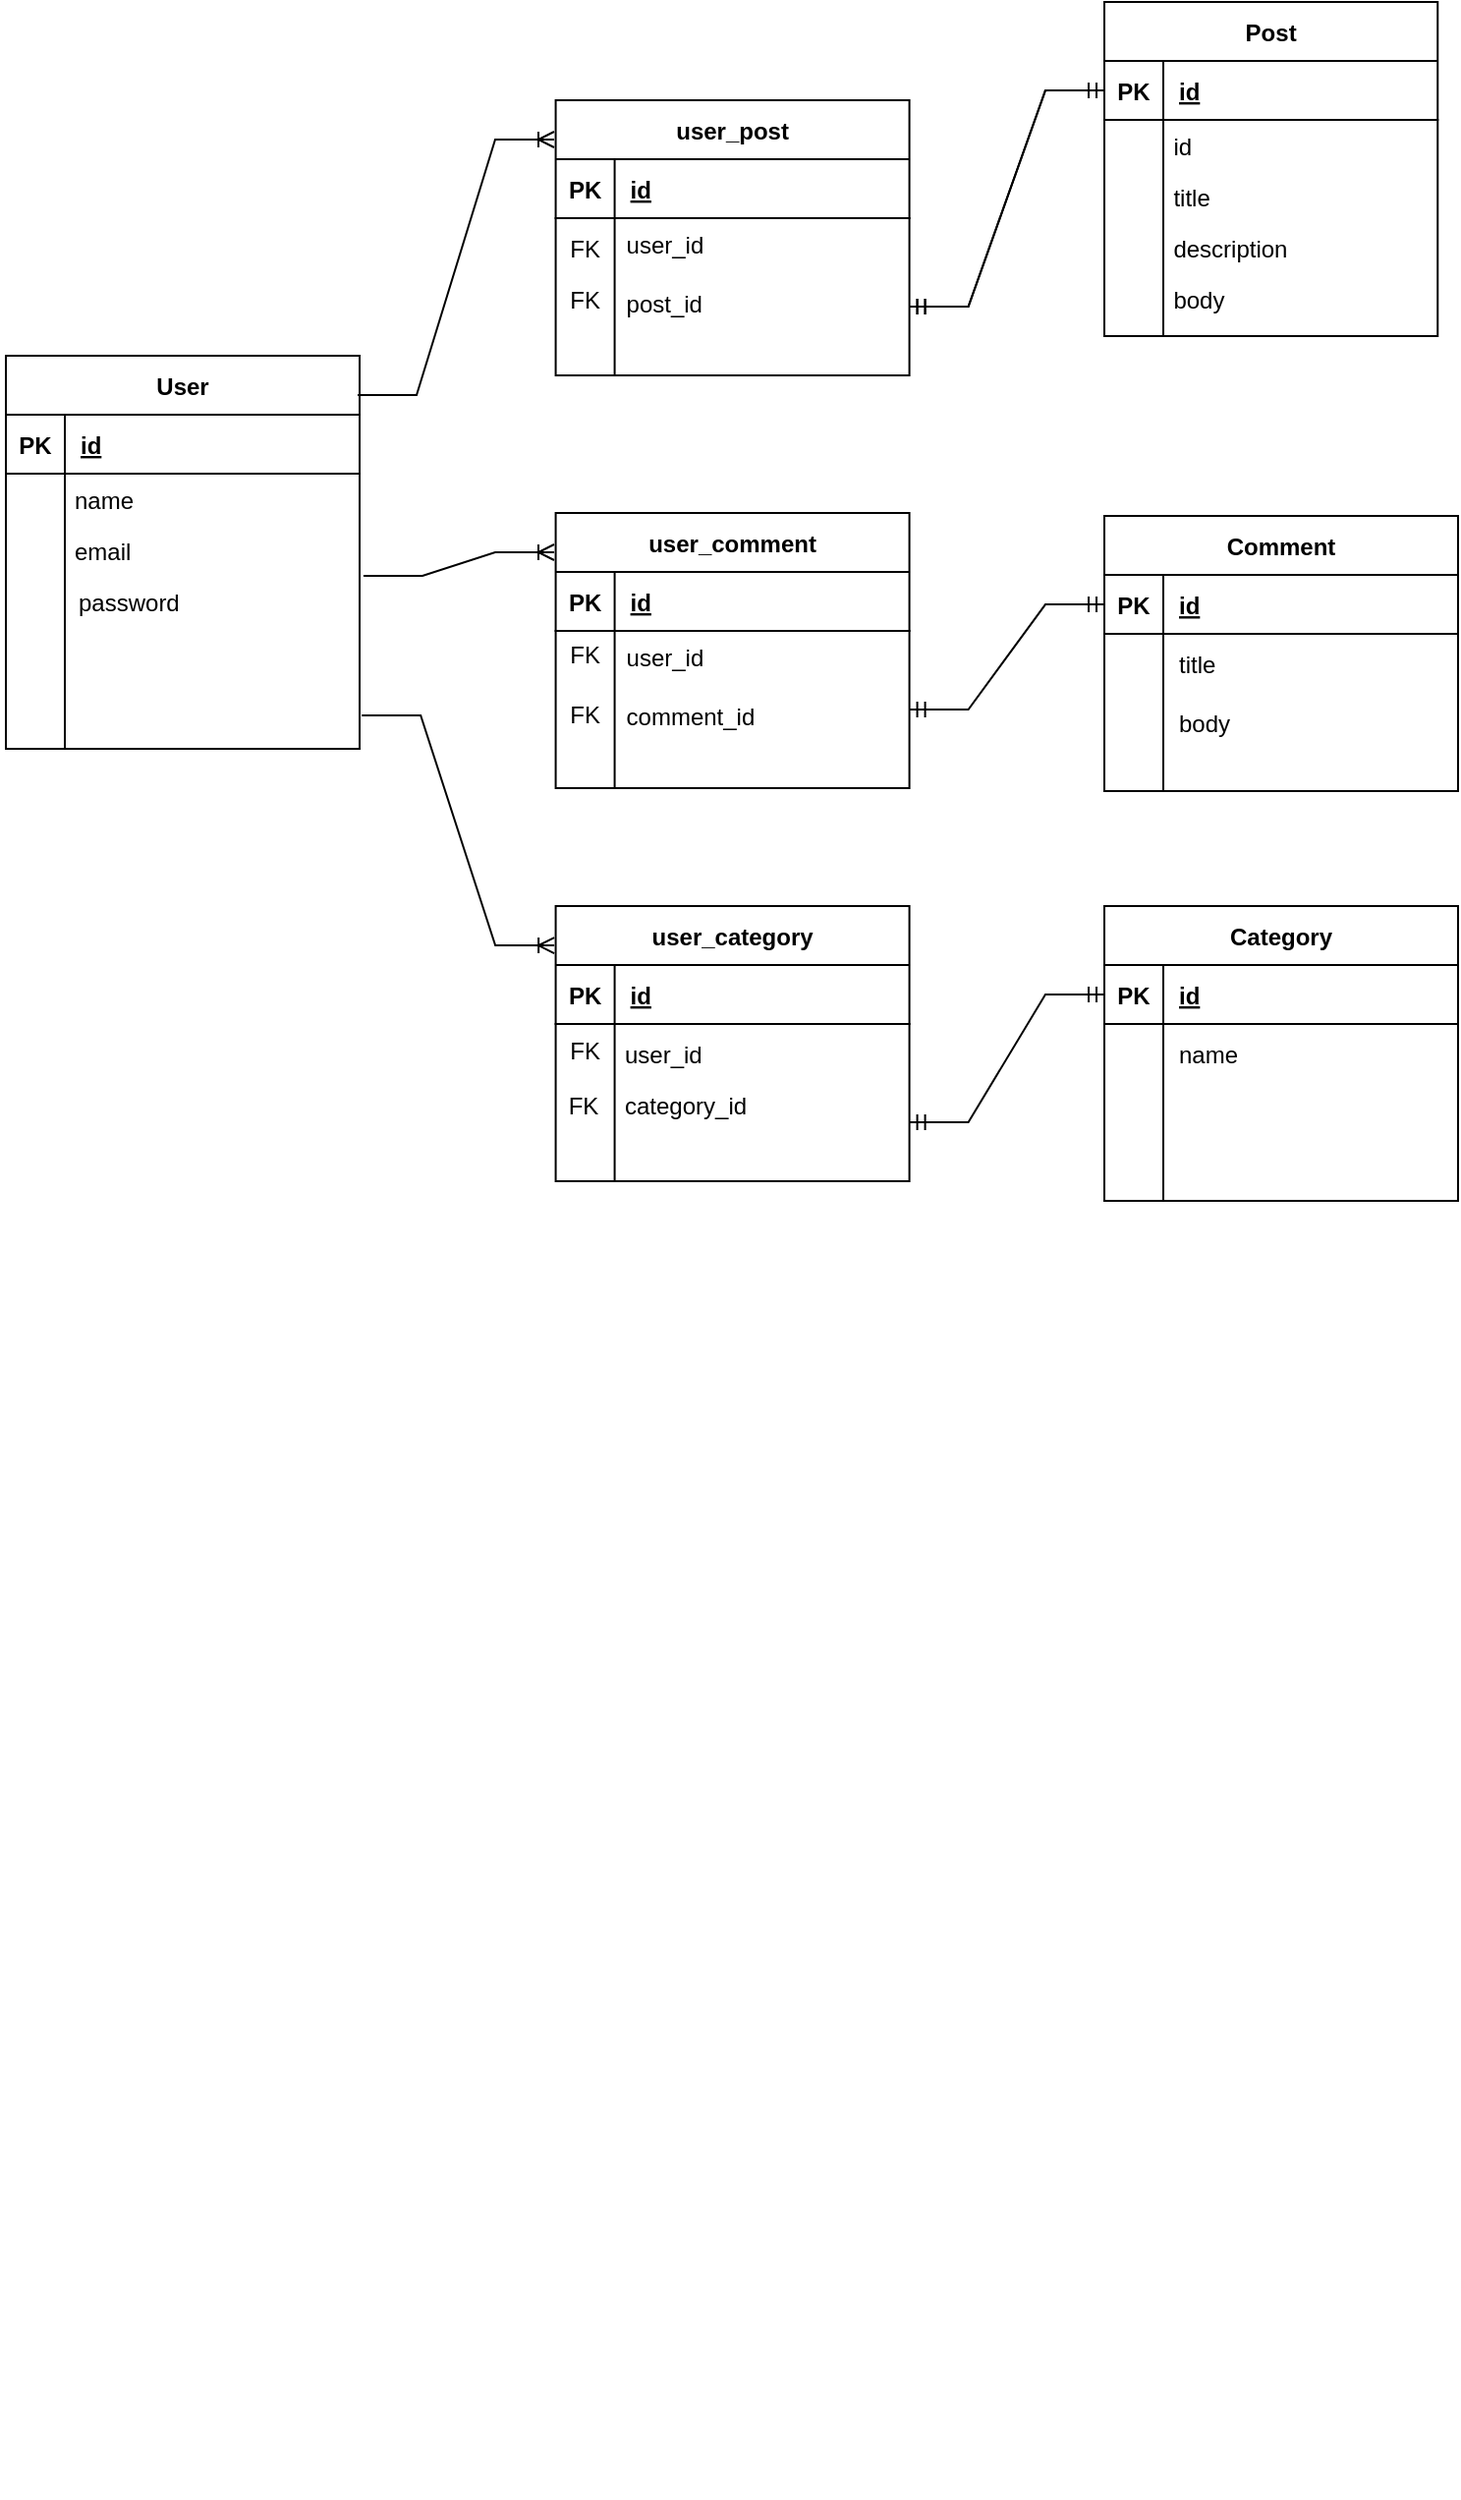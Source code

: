 <mxfile version="17.1.3" type="onedrive"><diagram id="C5RBs43oDa-KdzZeNtuy" name="Page-1"><mxGraphModel grid="1" gridSize="10" guides="1" tooltips="1" connect="1" arrows="1" page="1" fold="1" pageScale="1" pageWidth="827" pageHeight="1169" math="0" shadow="0"><root><mxCell id="WIyWlLk6GJQsqaUBKTNV-0"/><mxCell id="WIyWlLk6GJQsqaUBKTNV-1" parent="WIyWlLk6GJQsqaUBKTNV-0"/><mxCell id="lPncde6TAyD1m9C1xYJm-18" value="" style="edgeStyle=entityRelationEdgeStyle;fontSize=12;html=1;endArrow=ERoneToMany;rounded=0;exitX=1.011;exitY=0.244;exitDx=0;exitDy=0;exitPerimeter=0;" parent="WIyWlLk6GJQsqaUBKTNV-1" source="tdaJ55dzC8BW70NEusdq-28" edge="1"><mxGeometry width="100" height="100" relative="1" as="geometry"><mxPoint x="210" y="250" as="sourcePoint"/><mxPoint x="280" y="140" as="targetPoint"/></mxGeometry></mxCell><mxCell id="tdaJ55dzC8BW70NEusdq-33" value="" style="group" parent="WIyWlLk6GJQsqaUBKTNV-1" vertex="1" connectable="0"><mxGeometry x="30" y="920" width="189" height="210" as="geometry"/></mxCell><mxCell id="tdaJ55dzC8BW70NEusdq-36" value="" style="group" parent="tdaJ55dzC8BW70NEusdq-33" vertex="1" connectable="0"><mxGeometry x="-31" y="-880" width="191" height="210" as="geometry"/></mxCell><mxCell id="tdaJ55dzC8BW70NEusdq-18" value="User" style="shape=table;startSize=30;container=1;collapsible=1;childLayout=tableLayout;fixedRows=1;rowLines=0;fontStyle=1;align=center;resizeLast=1;" parent="tdaJ55dzC8BW70NEusdq-36" vertex="1"><mxGeometry x="2" width="180" height="200" as="geometry"/></mxCell><mxCell id="tdaJ55dzC8BW70NEusdq-19" value="" style="shape=tableRow;horizontal=0;startSize=0;swimlaneHead=0;swimlaneBody=0;fillColor=none;collapsible=0;dropTarget=0;points=[[0,0.5],[1,0.5]];portConstraint=eastwest;top=0;left=0;right=0;bottom=1;" parent="tdaJ55dzC8BW70NEusdq-18" vertex="1"><mxGeometry y="30" width="180" height="30" as="geometry"/></mxCell><mxCell id="tdaJ55dzC8BW70NEusdq-20" value="PK" style="shape=partialRectangle;connectable=0;fillColor=none;top=0;left=0;bottom=0;right=0;fontStyle=1;overflow=hidden;" parent="tdaJ55dzC8BW70NEusdq-19" vertex="1"><mxGeometry width="30" height="30" as="geometry"><mxRectangle width="30" height="30" as="alternateBounds"/></mxGeometry></mxCell><mxCell id="tdaJ55dzC8BW70NEusdq-21" value="id" style="shape=partialRectangle;connectable=0;fillColor=none;top=0;left=0;bottom=0;right=0;align=left;spacingLeft=6;fontStyle=5;overflow=hidden;" parent="tdaJ55dzC8BW70NEusdq-19" vertex="1"><mxGeometry x="30" width="150" height="30" as="geometry"><mxRectangle width="150" height="30" as="alternateBounds"/></mxGeometry></mxCell><mxCell id="tdaJ55dzC8BW70NEusdq-22" value="" style="shape=tableRow;horizontal=0;startSize=0;swimlaneHead=0;swimlaneBody=0;fillColor=none;collapsible=0;dropTarget=0;points=[[0,0.5],[1,0.5]];portConstraint=eastwest;top=0;left=0;right=0;bottom=0;" parent="tdaJ55dzC8BW70NEusdq-18" vertex="1"><mxGeometry y="60" width="180" height="30" as="geometry"/></mxCell><mxCell id="tdaJ55dzC8BW70NEusdq-23" value="" style="shape=partialRectangle;connectable=0;fillColor=none;top=0;left=0;bottom=0;right=0;editable=1;overflow=hidden;" parent="tdaJ55dzC8BW70NEusdq-22" vertex="1"><mxGeometry width="30" height="30" as="geometry"><mxRectangle width="30" height="30" as="alternateBounds"/></mxGeometry></mxCell><mxCell id="tdaJ55dzC8BW70NEusdq-24" value="" style="shape=partialRectangle;connectable=0;fillColor=none;top=0;left=0;bottom=0;right=0;align=left;spacingLeft=6;overflow=hidden;" parent="tdaJ55dzC8BW70NEusdq-22" vertex="1"><mxGeometry x="30" width="150" height="30" as="geometry"><mxRectangle width="150" height="30" as="alternateBounds"/></mxGeometry></mxCell><mxCell id="tdaJ55dzC8BW70NEusdq-28" value="" style="shape=tableRow;horizontal=0;startSize=0;swimlaneHead=0;swimlaneBody=0;fillColor=none;collapsible=0;dropTarget=0;points=[[0,0.5],[1,0.5]];portConstraint=eastwest;top=0;left=0;right=0;bottom=0;" parent="tdaJ55dzC8BW70NEusdq-18" vertex="1"><mxGeometry y="90" width="180" height="90" as="geometry"/></mxCell><mxCell id="tdaJ55dzC8BW70NEusdq-29" value="" style="shape=partialRectangle;connectable=0;fillColor=none;top=0;left=0;bottom=0;right=0;editable=1;overflow=hidden;" parent="tdaJ55dzC8BW70NEusdq-28" vertex="1"><mxGeometry width="30" height="90" as="geometry"><mxRectangle width="30" height="90" as="alternateBounds"/></mxGeometry></mxCell><mxCell id="tdaJ55dzC8BW70NEusdq-30" value="" style="shape=partialRectangle;connectable=0;fillColor=none;top=0;left=0;bottom=0;right=0;align=left;spacingLeft=6;overflow=hidden;" parent="tdaJ55dzC8BW70NEusdq-28" vertex="1"><mxGeometry x="30" width="150" height="90" as="geometry"><mxRectangle width="150" height="90" as="alternateBounds"/></mxGeometry></mxCell><mxCell id="tdaJ55dzC8BW70NEusdq-25" value="" style="shape=tableRow;horizontal=0;startSize=0;swimlaneHead=0;swimlaneBody=0;fillColor=none;collapsible=0;dropTarget=0;points=[[0,0.5],[1,0.5]];portConstraint=eastwest;top=0;left=0;right=0;bottom=0;" parent="tdaJ55dzC8BW70NEusdq-18" vertex="1"><mxGeometry y="180" width="180" height="20" as="geometry"/></mxCell><mxCell id="tdaJ55dzC8BW70NEusdq-26" value="" style="shape=partialRectangle;connectable=0;fillColor=none;top=0;left=0;bottom=0;right=0;editable=1;overflow=hidden;" parent="tdaJ55dzC8BW70NEusdq-25" vertex="1"><mxGeometry width="30" height="20" as="geometry"><mxRectangle width="30" height="20" as="alternateBounds"/></mxGeometry></mxCell><mxCell id="tdaJ55dzC8BW70NEusdq-27" value="" style="shape=partialRectangle;connectable=0;fillColor=none;top=0;left=0;bottom=0;right=0;align=left;spacingLeft=6;overflow=hidden;" parent="tdaJ55dzC8BW70NEusdq-25" vertex="1"><mxGeometry x="30" width="150" height="20" as="geometry"><mxRectangle width="150" height="20" as="alternateBounds"/></mxGeometry></mxCell><mxCell id="lPncde6TAyD1m9C1xYJm-11" value="name" style="text;align=left;verticalAlign=top;spacingLeft=4;spacingRight=4;overflow=hidden;rotatable=0;points=[[0,0.5],[1,0.5]];portConstraint=eastwest;rounded=0;shadow=0;html=0;" parent="tdaJ55dzC8BW70NEusdq-36" vertex="1"><mxGeometry x="31" y="60" width="149.0" height="26" as="geometry"/></mxCell><mxCell id="lPncde6TAyD1m9C1xYJm-12" value="email" style="text;align=left;verticalAlign=top;spacingLeft=4;spacingRight=4;overflow=hidden;rotatable=0;points=[[0,0.5],[1,0.5]];portConstraint=eastwest;rounded=0;shadow=0;html=0;" parent="tdaJ55dzC8BW70NEusdq-36" vertex="1"><mxGeometry x="31" y="86" width="149.0" height="26" as="geometry"/></mxCell><mxCell id="tdaJ55dzC8BW70NEusdq-31" value="" style="shape=partialRectangle;connectable=0;fillColor=none;top=0;left=0;bottom=0;right=0;fontStyle=0;overflow=hidden;" parent="tdaJ55dzC8BW70NEusdq-36" vertex="1"><mxGeometry x="1" y="162" width="30" height="30" as="geometry"><mxRectangle width="30" height="30" as="alternateBounds"/></mxGeometry></mxCell><mxCell id="tdaJ55dzC8BW70NEusdq-32" value="" style="shape=partialRectangle;connectable=0;fillColor=none;top=0;left=0;bottom=0;right=0;fontStyle=0;overflow=hidden;" parent="tdaJ55dzC8BW70NEusdq-36" vertex="1"><mxGeometry y="138" width="30" height="30" as="geometry"><mxRectangle width="30" height="30" as="alternateBounds"/></mxGeometry></mxCell><mxCell id="tdaJ55dzC8BW70NEusdq-37" style="edgeStyle=orthogonalEdgeStyle;rounded=0;orthogonalLoop=1;jettySize=auto;html=1;exitX=1;exitY=0.5;exitDx=0;exitDy=0;" parent="tdaJ55dzC8BW70NEusdq-36" source="lPncde6TAyD1m9C1xYJm-11" target="lPncde6TAyD1m9C1xYJm-11" edge="1"><mxGeometry relative="1" as="geometry"/></mxCell><mxCell id="zXvcPwxoU2g-V6v_6ZYP-1" value="password" style="text;align=left;verticalAlign=top;spacingLeft=4;spacingRight=4;overflow=hidden;rotatable=0;points=[[0,0.5],[1,0.5]];portConstraint=eastwest;rounded=0;shadow=0;html=0;" vertex="1" parent="tdaJ55dzC8BW70NEusdq-36"><mxGeometry x="33" y="112" width="149.0" height="26" as="geometry"/></mxCell><mxCell id="tdaJ55dzC8BW70NEusdq-129" value="" style="group" parent="WIyWlLk6GJQsqaUBKTNV-1" connectable="0" vertex="1"><mxGeometry x="560" y="121.55" width="180" height="140" as="geometry"/></mxCell><mxCell id="tdaJ55dzC8BW70NEusdq-113" value="Comment" style="shape=table;startSize=30;container=1;collapsible=1;childLayout=tableLayout;fixedRows=1;rowLines=0;fontStyle=1;align=center;resizeLast=1;" parent="tdaJ55dzC8BW70NEusdq-129" vertex="1"><mxGeometry width="180" height="140" as="geometry"/></mxCell><mxCell id="tdaJ55dzC8BW70NEusdq-114" value="" style="shape=tableRow;horizontal=0;startSize=0;swimlaneHead=0;swimlaneBody=0;fillColor=none;collapsible=0;dropTarget=0;points=[[0,0.5],[1,0.5]];portConstraint=eastwest;top=0;left=0;right=0;bottom=1;" parent="tdaJ55dzC8BW70NEusdq-113" vertex="1"><mxGeometry y="30" width="180" height="30" as="geometry"/></mxCell><mxCell id="tdaJ55dzC8BW70NEusdq-115" value="PK" style="shape=partialRectangle;connectable=0;fillColor=none;top=0;left=0;bottom=0;right=0;fontStyle=1;overflow=hidden;" parent="tdaJ55dzC8BW70NEusdq-114" vertex="1"><mxGeometry width="30" height="30" as="geometry"><mxRectangle width="30" height="30" as="alternateBounds"/></mxGeometry></mxCell><mxCell id="tdaJ55dzC8BW70NEusdq-116" value="id" style="shape=partialRectangle;connectable=0;fillColor=none;top=0;left=0;bottom=0;right=0;align=left;spacingLeft=6;fontStyle=5;overflow=hidden;" parent="tdaJ55dzC8BW70NEusdq-114" vertex="1"><mxGeometry x="30" width="150" height="30" as="geometry"><mxRectangle width="150" height="30" as="alternateBounds"/></mxGeometry></mxCell><mxCell id="tdaJ55dzC8BW70NEusdq-117" value="" style="shape=tableRow;horizontal=0;startSize=0;swimlaneHead=0;swimlaneBody=0;fillColor=none;collapsible=0;dropTarget=0;points=[[0,0.5],[1,0.5]];portConstraint=eastwest;top=0;left=0;right=0;bottom=0;" parent="tdaJ55dzC8BW70NEusdq-113" vertex="1"><mxGeometry y="60" width="180" height="30" as="geometry"/></mxCell><mxCell id="tdaJ55dzC8BW70NEusdq-118" value="" style="shape=partialRectangle;connectable=0;fillColor=none;top=0;left=0;bottom=0;right=0;editable=1;overflow=hidden;" parent="tdaJ55dzC8BW70NEusdq-117" vertex="1"><mxGeometry width="30" height="30" as="geometry"><mxRectangle width="30" height="30" as="alternateBounds"/></mxGeometry></mxCell><mxCell id="tdaJ55dzC8BW70NEusdq-119" value="title   " style="shape=partialRectangle;connectable=0;fillColor=none;top=0;left=0;bottom=0;right=0;align=left;spacingLeft=6;overflow=hidden;" parent="tdaJ55dzC8BW70NEusdq-117" vertex="1"><mxGeometry x="30" width="150" height="30" as="geometry"><mxRectangle width="150" height="30" as="alternateBounds"/></mxGeometry></mxCell><mxCell id="tdaJ55dzC8BW70NEusdq-120" value="" style="shape=tableRow;horizontal=0;startSize=0;swimlaneHead=0;swimlaneBody=0;fillColor=none;collapsible=0;dropTarget=0;points=[[0,0.5],[1,0.5]];portConstraint=eastwest;top=0;left=0;right=0;bottom=0;" parent="tdaJ55dzC8BW70NEusdq-113" vertex="1"><mxGeometry y="90" width="180" height="30" as="geometry"/></mxCell><mxCell id="tdaJ55dzC8BW70NEusdq-121" value="" style="shape=partialRectangle;connectable=0;fillColor=none;top=0;left=0;bottom=0;right=0;editable=1;overflow=hidden;" parent="tdaJ55dzC8BW70NEusdq-120" vertex="1"><mxGeometry width="30" height="30" as="geometry"><mxRectangle width="30" height="30" as="alternateBounds"/></mxGeometry></mxCell><mxCell id="tdaJ55dzC8BW70NEusdq-122" value="body" style="shape=partialRectangle;connectable=0;fillColor=none;top=0;left=0;bottom=0;right=0;align=left;spacingLeft=6;overflow=hidden;" parent="tdaJ55dzC8BW70NEusdq-120" vertex="1"><mxGeometry x="30" width="150" height="30" as="geometry"><mxRectangle width="150" height="30" as="alternateBounds"/></mxGeometry></mxCell><mxCell id="tdaJ55dzC8BW70NEusdq-123" value="" style="shape=tableRow;horizontal=0;startSize=0;swimlaneHead=0;swimlaneBody=0;fillColor=none;collapsible=0;dropTarget=0;points=[[0,0.5],[1,0.5]];portConstraint=eastwest;top=0;left=0;right=0;bottom=0;" parent="tdaJ55dzC8BW70NEusdq-113" vertex="1"><mxGeometry y="120" width="180" height="20" as="geometry"/></mxCell><mxCell id="tdaJ55dzC8BW70NEusdq-124" value="" style="shape=partialRectangle;connectable=0;fillColor=none;top=0;left=0;bottom=0;right=0;editable=1;overflow=hidden;" parent="tdaJ55dzC8BW70NEusdq-123" vertex="1"><mxGeometry width="30" height="20" as="geometry"><mxRectangle width="30" height="20" as="alternateBounds"/></mxGeometry></mxCell><mxCell id="tdaJ55dzC8BW70NEusdq-125" value="" style="shape=partialRectangle;connectable=0;fillColor=none;top=0;left=0;bottom=0;right=0;align=left;spacingLeft=6;overflow=hidden;" parent="tdaJ55dzC8BW70NEusdq-123" vertex="1"><mxGeometry x="30" width="150" height="20" as="geometry"><mxRectangle width="150" height="20" as="alternateBounds"/></mxGeometry></mxCell><mxCell id="tdaJ55dzC8BW70NEusdq-130" value="Category" style="shape=table;startSize=30;container=1;collapsible=1;childLayout=tableLayout;fixedRows=1;rowLines=0;fontStyle=1;align=center;resizeLast=1;" parent="WIyWlLk6GJQsqaUBKTNV-1" vertex="1"><mxGeometry x="560" y="320" width="180" height="150" as="geometry"/></mxCell><mxCell id="tdaJ55dzC8BW70NEusdq-131" value="" style="shape=tableRow;horizontal=0;startSize=0;swimlaneHead=0;swimlaneBody=0;fillColor=none;collapsible=0;dropTarget=0;points=[[0,0.5],[1,0.5]];portConstraint=eastwest;top=0;left=0;right=0;bottom=1;" parent="tdaJ55dzC8BW70NEusdq-130" vertex="1"><mxGeometry y="30" width="180" height="30" as="geometry"/></mxCell><mxCell id="tdaJ55dzC8BW70NEusdq-132" value="PK" style="shape=partialRectangle;connectable=0;fillColor=none;top=0;left=0;bottom=0;right=0;fontStyle=1;overflow=hidden;" parent="tdaJ55dzC8BW70NEusdq-131" vertex="1"><mxGeometry width="30" height="30" as="geometry"><mxRectangle width="30" height="30" as="alternateBounds"/></mxGeometry></mxCell><mxCell id="tdaJ55dzC8BW70NEusdq-133" value="id" style="shape=partialRectangle;connectable=0;fillColor=none;top=0;left=0;bottom=0;right=0;align=left;spacingLeft=6;fontStyle=5;overflow=hidden;" parent="tdaJ55dzC8BW70NEusdq-131" vertex="1"><mxGeometry x="30" width="150" height="30" as="geometry"><mxRectangle width="150" height="30" as="alternateBounds"/></mxGeometry></mxCell><mxCell id="tdaJ55dzC8BW70NEusdq-134" value="" style="shape=tableRow;horizontal=0;startSize=0;swimlaneHead=0;swimlaneBody=0;fillColor=none;collapsible=0;dropTarget=0;points=[[0,0.5],[1,0.5]];portConstraint=eastwest;top=0;left=0;right=0;bottom=0;" parent="tdaJ55dzC8BW70NEusdq-130" vertex="1"><mxGeometry y="60" width="180" height="30" as="geometry"/></mxCell><mxCell id="tdaJ55dzC8BW70NEusdq-135" value="" style="shape=partialRectangle;connectable=0;fillColor=none;top=0;left=0;bottom=0;right=0;editable=1;overflow=hidden;" parent="tdaJ55dzC8BW70NEusdq-134" vertex="1"><mxGeometry width="30" height="30" as="geometry"><mxRectangle width="30" height="30" as="alternateBounds"/></mxGeometry></mxCell><mxCell id="tdaJ55dzC8BW70NEusdq-136" value="name" style="shape=partialRectangle;connectable=0;fillColor=none;top=0;left=0;bottom=0;right=0;align=left;spacingLeft=6;overflow=hidden;" parent="tdaJ55dzC8BW70NEusdq-134" vertex="1"><mxGeometry x="30" width="150" height="30" as="geometry"><mxRectangle width="150" height="30" as="alternateBounds"/></mxGeometry></mxCell><mxCell id="tdaJ55dzC8BW70NEusdq-137" value="" style="shape=tableRow;horizontal=0;startSize=0;swimlaneHead=0;swimlaneBody=0;fillColor=none;collapsible=0;dropTarget=0;points=[[0,0.5],[1,0.5]];portConstraint=eastwest;top=0;left=0;right=0;bottom=0;" parent="tdaJ55dzC8BW70NEusdq-130" vertex="1"><mxGeometry y="90" width="180" height="30" as="geometry"/></mxCell><mxCell id="tdaJ55dzC8BW70NEusdq-138" value="" style="shape=partialRectangle;connectable=0;fillColor=none;top=0;left=0;bottom=0;right=0;editable=1;overflow=hidden;" parent="tdaJ55dzC8BW70NEusdq-137" vertex="1"><mxGeometry width="30" height="30" as="geometry"><mxRectangle width="30" height="30" as="alternateBounds"/></mxGeometry></mxCell><mxCell id="tdaJ55dzC8BW70NEusdq-139" value="" style="shape=partialRectangle;connectable=0;fillColor=none;top=0;left=0;bottom=0;right=0;align=left;spacingLeft=6;overflow=hidden;" parent="tdaJ55dzC8BW70NEusdq-137" vertex="1"><mxGeometry x="30" width="150" height="30" as="geometry"><mxRectangle width="150" height="30" as="alternateBounds"/></mxGeometry></mxCell><mxCell id="tdaJ55dzC8BW70NEusdq-140" value="" style="shape=tableRow;horizontal=0;startSize=0;swimlaneHead=0;swimlaneBody=0;fillColor=none;collapsible=0;dropTarget=0;points=[[0,0.5],[1,0.5]];portConstraint=eastwest;top=0;left=0;right=0;bottom=0;" parent="tdaJ55dzC8BW70NEusdq-130" vertex="1"><mxGeometry y="120" width="180" height="30" as="geometry"/></mxCell><mxCell id="tdaJ55dzC8BW70NEusdq-141" value="" style="shape=partialRectangle;connectable=0;fillColor=none;top=0;left=0;bottom=0;right=0;editable=1;overflow=hidden;" parent="tdaJ55dzC8BW70NEusdq-140" vertex="1"><mxGeometry width="30" height="30" as="geometry"><mxRectangle width="30" height="30" as="alternateBounds"/></mxGeometry></mxCell><mxCell id="tdaJ55dzC8BW70NEusdq-142" value="" style="shape=partialRectangle;connectable=0;fillColor=none;top=0;left=0;bottom=0;right=0;align=left;spacingLeft=6;overflow=hidden;" parent="tdaJ55dzC8BW70NEusdq-140" vertex="1"><mxGeometry x="30" width="150" height="30" as="geometry"><mxRectangle width="150" height="30" as="alternateBounds"/></mxGeometry></mxCell><mxCell id="3vFFdi8er2SRn26Mqrz6-1" value="" style="edgeStyle=entityRelationEdgeStyle;fontSize=12;html=1;endArrow=ERoneToMany;rounded=0;" parent="WIyWlLk6GJQsqaUBKTNV-1" edge="1"><mxGeometry width="100" height="100" relative="1" as="geometry"><mxPoint x="180" y="60" as="sourcePoint"/><mxPoint x="280" y="-70" as="targetPoint"/></mxGeometry></mxCell><mxCell id="3vFFdi8er2SRn26Mqrz6-2" value="" style="edgeStyle=entityRelationEdgeStyle;fontSize=12;html=1;endArrow=ERoneToMany;rounded=0;exitX=1.006;exitY=0.15;exitDx=0;exitDy=0;exitPerimeter=0;entryX=-0.004;entryY=0.143;entryDx=0;entryDy=0;entryPerimeter=0;" parent="WIyWlLk6GJQsqaUBKTNV-1" source="tdaJ55dzC8BW70NEusdq-25" edge="1" target="nzWDMQncz5zFzU1A5s-C-45"><mxGeometry width="100" height="100" relative="1" as="geometry"><mxPoint x="210" y="230" as="sourcePoint"/><mxPoint x="240" y="440" as="targetPoint"/></mxGeometry></mxCell><mxCell id="nzWDMQncz5zFzU1A5s-C-0" value="" style="group" parent="WIyWlLk6GJQsqaUBKTNV-1" connectable="0" vertex="1"><mxGeometry x="280.79" y="-90" width="180" height="180" as="geometry"/></mxCell><mxCell id="nzWDMQncz5zFzU1A5s-C-1" value="user_post" style="shape=table;startSize=30;container=1;collapsible=1;childLayout=tableLayout;fixedRows=1;rowLines=0;fontStyle=1;align=center;resizeLast=1;" parent="nzWDMQncz5zFzU1A5s-C-0" vertex="1"><mxGeometry width="180" height="140" as="geometry"/></mxCell><mxCell id="nzWDMQncz5zFzU1A5s-C-2" value="" style="shape=tableRow;horizontal=0;startSize=0;swimlaneHead=0;swimlaneBody=0;fillColor=none;collapsible=0;dropTarget=0;points=[[0,0.5],[1,0.5]];portConstraint=eastwest;top=0;left=0;right=0;bottom=1;" parent="nzWDMQncz5zFzU1A5s-C-1" vertex="1"><mxGeometry y="30" width="180" height="30" as="geometry"/></mxCell><mxCell id="nzWDMQncz5zFzU1A5s-C-3" value="PK" style="shape=partialRectangle;connectable=0;fillColor=none;top=0;left=0;bottom=0;right=0;fontStyle=1;overflow=hidden;" parent="nzWDMQncz5zFzU1A5s-C-2" vertex="1"><mxGeometry width="30" height="30" as="geometry"><mxRectangle width="30" height="30" as="alternateBounds"/></mxGeometry></mxCell><mxCell id="nzWDMQncz5zFzU1A5s-C-4" value="id" style="shape=partialRectangle;connectable=0;fillColor=none;top=0;left=0;bottom=0;right=0;align=left;spacingLeft=6;fontStyle=5;overflow=hidden;" parent="nzWDMQncz5zFzU1A5s-C-2" vertex="1"><mxGeometry x="30" width="150" height="30" as="geometry"><mxRectangle width="150" height="30" as="alternateBounds"/></mxGeometry></mxCell><mxCell id="nzWDMQncz5zFzU1A5s-C-5" value="" style="shape=tableRow;horizontal=0;startSize=0;swimlaneHead=0;swimlaneBody=0;fillColor=none;collapsible=0;dropTarget=0;points=[[0,0.5],[1,0.5]];portConstraint=eastwest;top=0;left=0;right=0;bottom=0;" parent="nzWDMQncz5zFzU1A5s-C-1" vertex="1"><mxGeometry y="60" width="180" height="30" as="geometry"/></mxCell><mxCell id="nzWDMQncz5zFzU1A5s-C-6" value="" style="shape=partialRectangle;connectable=0;fillColor=none;top=0;left=0;bottom=0;right=0;editable=1;overflow=hidden;" parent="nzWDMQncz5zFzU1A5s-C-5" vertex="1"><mxGeometry width="30" height="30" as="geometry"><mxRectangle width="30" height="30" as="alternateBounds"/></mxGeometry></mxCell><mxCell id="nzWDMQncz5zFzU1A5s-C-7" value="" style="shape=partialRectangle;connectable=0;fillColor=none;top=0;left=0;bottom=0;right=0;align=left;spacingLeft=6;overflow=hidden;" parent="nzWDMQncz5zFzU1A5s-C-5" vertex="1"><mxGeometry x="30" width="150" height="30" as="geometry"><mxRectangle width="150" height="30" as="alternateBounds"/></mxGeometry></mxCell><mxCell id="nzWDMQncz5zFzU1A5s-C-8" value="" style="shape=tableRow;horizontal=0;startSize=0;swimlaneHead=0;swimlaneBody=0;fillColor=none;collapsible=0;dropTarget=0;points=[[0,0.5],[1,0.5]];portConstraint=eastwest;top=0;left=0;right=0;bottom=0;" parent="nzWDMQncz5zFzU1A5s-C-1" vertex="1"><mxGeometry y="90" width="180" height="30" as="geometry"/></mxCell><mxCell id="nzWDMQncz5zFzU1A5s-C-9" value="" style="shape=partialRectangle;connectable=0;fillColor=none;top=0;left=0;bottom=0;right=0;editable=1;overflow=hidden;" parent="nzWDMQncz5zFzU1A5s-C-8" vertex="1"><mxGeometry width="30" height="30" as="geometry"><mxRectangle width="30" height="30" as="alternateBounds"/></mxGeometry></mxCell><mxCell id="nzWDMQncz5zFzU1A5s-C-10" value="" style="shape=partialRectangle;connectable=0;fillColor=none;top=0;left=0;bottom=0;right=0;align=left;spacingLeft=6;overflow=hidden;" parent="nzWDMQncz5zFzU1A5s-C-8" vertex="1"><mxGeometry x="30" width="150" height="30" as="geometry"><mxRectangle width="150" height="30" as="alternateBounds"/></mxGeometry></mxCell><mxCell id="nzWDMQncz5zFzU1A5s-C-11" value="" style="shape=tableRow;horizontal=0;startSize=0;swimlaneHead=0;swimlaneBody=0;fillColor=none;collapsible=0;dropTarget=0;points=[[0,0.5],[1,0.5]];portConstraint=eastwest;top=0;left=0;right=0;bottom=0;" parent="nzWDMQncz5zFzU1A5s-C-1" vertex="1"><mxGeometry y="120" width="180" height="20" as="geometry"/></mxCell><mxCell id="nzWDMQncz5zFzU1A5s-C-12" value="" style="shape=partialRectangle;connectable=0;fillColor=none;top=0;left=0;bottom=0;right=0;editable=1;overflow=hidden;" parent="nzWDMQncz5zFzU1A5s-C-11" vertex="1"><mxGeometry width="30" height="20" as="geometry"><mxRectangle width="30" height="20" as="alternateBounds"/></mxGeometry></mxCell><mxCell id="nzWDMQncz5zFzU1A5s-C-13" value="" style="shape=partialRectangle;connectable=0;fillColor=none;top=0;left=0;bottom=0;right=0;align=left;spacingLeft=6;overflow=hidden;" parent="nzWDMQncz5zFzU1A5s-C-11" vertex="1"><mxGeometry x="30" width="150" height="20" as="geometry"><mxRectangle width="150" height="20" as="alternateBounds"/></mxGeometry></mxCell><mxCell id="nzWDMQncz5zFzU1A5s-C-15" value="FK" style="shape=partialRectangle;connectable=0;fillColor=none;top=0;left=0;bottom=0;right=0;fontStyle=0;overflow=hidden;" parent="nzWDMQncz5zFzU1A5s-C-0" vertex="1"><mxGeometry y="86" width="30" height="30" as="geometry"><mxRectangle width="30" height="30" as="alternateBounds"/></mxGeometry></mxCell><mxCell id="nzWDMQncz5zFzU1A5s-C-16" value="FK" style="shape=partialRectangle;connectable=0;fillColor=none;top=0;left=0;bottom=0;right=0;fontStyle=0;overflow=hidden;" parent="nzWDMQncz5zFzU1A5s-C-0" vertex="1"><mxGeometry y="60" width="30" height="30" as="geometry"><mxRectangle width="30" height="30" as="alternateBounds"/></mxGeometry></mxCell><mxCell id="nzWDMQncz5zFzU1A5s-C-17" value="user_id" style="text;align=left;verticalAlign=top;spacingLeft=4;spacingRight=4;overflow=hidden;rotatable=0;points=[[0,0.5],[1,0.5]];portConstraint=eastwest;rounded=0;shadow=0;html=0;" parent="nzWDMQncz5zFzU1A5s-C-0" vertex="1"><mxGeometry x="30" y="60" width="140.79" height="26" as="geometry"/></mxCell><mxCell id="nzWDMQncz5zFzU1A5s-C-20" value="post_id" style="text;align=left;verticalAlign=top;spacingLeft=4;spacingRight=4;overflow=hidden;rotatable=0;points=[[0,0.5],[1,0.5]];portConstraint=eastwest;rounded=0;shadow=0;html=0;" parent="nzWDMQncz5zFzU1A5s-C-0" vertex="1"><mxGeometry x="30" y="90" width="140.79" height="26" as="geometry"/></mxCell><mxCell id="nzWDMQncz5zFzU1A5s-C-23" value="" style="shape=partialRectangle;connectable=0;fillColor=none;top=0;left=0;bottom=0;right=0;fontStyle=0;overflow=hidden;" parent="nzWDMQncz5zFzU1A5s-C-0" vertex="1"><mxGeometry y="134" width="30" height="30" as="geometry"><mxRectangle width="30" height="30" as="alternateBounds"/></mxGeometry></mxCell><mxCell id="nzWDMQncz5zFzU1A5s-C-24" value="" style="group" parent="WIyWlLk6GJQsqaUBKTNV-1" connectable="0" vertex="1"><mxGeometry x="280.79" y="120" width="180" height="140" as="geometry"/></mxCell><mxCell id="nzWDMQncz5zFzU1A5s-C-25" value="user_comment" style="shape=table;startSize=30;container=1;collapsible=1;childLayout=tableLayout;fixedRows=1;rowLines=0;fontStyle=1;align=center;resizeLast=1;" parent="nzWDMQncz5zFzU1A5s-C-24" vertex="1"><mxGeometry width="180" height="140" as="geometry"/></mxCell><mxCell id="nzWDMQncz5zFzU1A5s-C-26" value="" style="shape=tableRow;horizontal=0;startSize=0;swimlaneHead=0;swimlaneBody=0;fillColor=none;collapsible=0;dropTarget=0;points=[[0,0.5],[1,0.5]];portConstraint=eastwest;top=0;left=0;right=0;bottom=1;" parent="nzWDMQncz5zFzU1A5s-C-25" vertex="1"><mxGeometry y="30" width="180" height="30" as="geometry"/></mxCell><mxCell id="nzWDMQncz5zFzU1A5s-C-27" value="PK" style="shape=partialRectangle;connectable=0;fillColor=none;top=0;left=0;bottom=0;right=0;fontStyle=1;overflow=hidden;" parent="nzWDMQncz5zFzU1A5s-C-26" vertex="1"><mxGeometry width="30" height="30" as="geometry"><mxRectangle width="30" height="30" as="alternateBounds"/></mxGeometry></mxCell><mxCell id="nzWDMQncz5zFzU1A5s-C-28" value="id" style="shape=partialRectangle;connectable=0;fillColor=none;top=0;left=0;bottom=0;right=0;align=left;spacingLeft=6;fontStyle=5;overflow=hidden;" parent="nzWDMQncz5zFzU1A5s-C-26" vertex="1"><mxGeometry x="30" width="150" height="30" as="geometry"><mxRectangle width="150" height="30" as="alternateBounds"/></mxGeometry></mxCell><mxCell id="nzWDMQncz5zFzU1A5s-C-29" value="" style="shape=tableRow;horizontal=0;startSize=0;swimlaneHead=0;swimlaneBody=0;fillColor=none;collapsible=0;dropTarget=0;points=[[0,0.5],[1,0.5]];portConstraint=eastwest;top=0;left=0;right=0;bottom=0;" parent="nzWDMQncz5zFzU1A5s-C-25" vertex="1"><mxGeometry y="60" width="180" height="30" as="geometry"/></mxCell><mxCell id="nzWDMQncz5zFzU1A5s-C-30" value="" style="shape=partialRectangle;connectable=0;fillColor=none;top=0;left=0;bottom=0;right=0;editable=1;overflow=hidden;" parent="nzWDMQncz5zFzU1A5s-C-29" vertex="1"><mxGeometry width="30" height="30" as="geometry"><mxRectangle width="30" height="30" as="alternateBounds"/></mxGeometry></mxCell><mxCell id="nzWDMQncz5zFzU1A5s-C-31" value="" style="shape=partialRectangle;connectable=0;fillColor=none;top=0;left=0;bottom=0;right=0;align=left;spacingLeft=6;overflow=hidden;" parent="nzWDMQncz5zFzU1A5s-C-29" vertex="1"><mxGeometry x="30" width="150" height="30" as="geometry"><mxRectangle width="150" height="30" as="alternateBounds"/></mxGeometry></mxCell><mxCell id="nzWDMQncz5zFzU1A5s-C-32" value="" style="shape=tableRow;horizontal=0;startSize=0;swimlaneHead=0;swimlaneBody=0;fillColor=none;collapsible=0;dropTarget=0;points=[[0,0.5],[1,0.5]];portConstraint=eastwest;top=0;left=0;right=0;bottom=0;" parent="nzWDMQncz5zFzU1A5s-C-25" vertex="1"><mxGeometry y="90" width="180" height="30" as="geometry"/></mxCell><mxCell id="nzWDMQncz5zFzU1A5s-C-33" value="" style="shape=partialRectangle;connectable=0;fillColor=none;top=0;left=0;bottom=0;right=0;editable=1;overflow=hidden;" parent="nzWDMQncz5zFzU1A5s-C-32" vertex="1"><mxGeometry width="30" height="30" as="geometry"><mxRectangle width="30" height="30" as="alternateBounds"/></mxGeometry></mxCell><mxCell id="nzWDMQncz5zFzU1A5s-C-34" value="" style="shape=partialRectangle;connectable=0;fillColor=none;top=0;left=0;bottom=0;right=0;align=left;spacingLeft=6;overflow=hidden;" parent="nzWDMQncz5zFzU1A5s-C-32" vertex="1"><mxGeometry x="30" width="150" height="30" as="geometry"><mxRectangle width="150" height="30" as="alternateBounds"/></mxGeometry></mxCell><mxCell id="nzWDMQncz5zFzU1A5s-C-35" value="" style="shape=tableRow;horizontal=0;startSize=0;swimlaneHead=0;swimlaneBody=0;fillColor=none;collapsible=0;dropTarget=0;points=[[0,0.5],[1,0.5]];portConstraint=eastwest;top=0;left=0;right=0;bottom=0;" parent="nzWDMQncz5zFzU1A5s-C-25" vertex="1"><mxGeometry y="120" width="180" height="20" as="geometry"/></mxCell><mxCell id="nzWDMQncz5zFzU1A5s-C-36" value="" style="shape=partialRectangle;connectable=0;fillColor=none;top=0;left=0;bottom=0;right=0;editable=1;overflow=hidden;" parent="nzWDMQncz5zFzU1A5s-C-35" vertex="1"><mxGeometry width="30" height="20" as="geometry"><mxRectangle width="30" height="20" as="alternateBounds"/></mxGeometry></mxCell><mxCell id="nzWDMQncz5zFzU1A5s-C-37" value="" style="shape=partialRectangle;connectable=0;fillColor=none;top=0;left=0;bottom=0;right=0;align=left;spacingLeft=6;overflow=hidden;" parent="nzWDMQncz5zFzU1A5s-C-35" vertex="1"><mxGeometry x="30" width="150" height="20" as="geometry"><mxRectangle width="150" height="20" as="alternateBounds"/></mxGeometry></mxCell><mxCell id="nzWDMQncz5zFzU1A5s-C-38" value="FK" style="shape=partialRectangle;connectable=0;fillColor=none;top=0;left=0;bottom=0;right=0;fontStyle=0;overflow=hidden;" parent="nzWDMQncz5zFzU1A5s-C-24" vertex="1"><mxGeometry y="90.219" width="30" height="23.333" as="geometry"><mxRectangle width="30" height="30" as="alternateBounds"/></mxGeometry></mxCell><mxCell id="nzWDMQncz5zFzU1A5s-C-39" value="FK" style="shape=partialRectangle;connectable=0;fillColor=none;top=0;left=0;bottom=0;right=0;fontStyle=0;overflow=hidden;" parent="nzWDMQncz5zFzU1A5s-C-24" vertex="1"><mxGeometry y="59.887" width="30" height="23.333" as="geometry"><mxRectangle width="30" height="30" as="alternateBounds"/></mxGeometry></mxCell><mxCell id="nzWDMQncz5zFzU1A5s-C-40" value="user_id" style="text;align=left;verticalAlign=top;spacingLeft=4;spacingRight=4;overflow=hidden;rotatable=0;points=[[0,0.5],[1,0.5]];portConstraint=eastwest;rounded=0;shadow=0;html=0;" parent="nzWDMQncz5zFzU1A5s-C-24" vertex="1"><mxGeometry x="30" y="59.887" width="140.79" height="20.222" as="geometry"/></mxCell><mxCell id="nzWDMQncz5zFzU1A5s-C-41" value="comment_id" style="text;align=left;verticalAlign=top;spacingLeft=4;spacingRight=4;overflow=hidden;rotatable=0;points=[[0,0.5],[1,0.5]];portConstraint=eastwest;rounded=0;shadow=0;html=0;" parent="nzWDMQncz5zFzU1A5s-C-24" vertex="1"><mxGeometry x="30" y="90.22" width="140.79" height="20.222" as="geometry"/></mxCell><mxCell id="nzWDMQncz5zFzU1A5s-C-45" value="user_category" style="shape=table;startSize=30;container=1;collapsible=1;childLayout=tableLayout;fixedRows=1;rowLines=0;fontStyle=1;align=center;resizeLast=1;" parent="WIyWlLk6GJQsqaUBKTNV-1" vertex="1"><mxGeometry x="280.79" y="320" width="180" height="140" as="geometry"/></mxCell><mxCell id="nzWDMQncz5zFzU1A5s-C-46" value="" style="shape=tableRow;horizontal=0;startSize=0;swimlaneHead=0;swimlaneBody=0;fillColor=none;collapsible=0;dropTarget=0;points=[[0,0.5],[1,0.5]];portConstraint=eastwest;top=0;left=0;right=0;bottom=1;" parent="nzWDMQncz5zFzU1A5s-C-45" vertex="1"><mxGeometry y="30" width="180" height="30" as="geometry"/></mxCell><mxCell id="nzWDMQncz5zFzU1A5s-C-47" value="PK" style="shape=partialRectangle;connectable=0;fillColor=none;top=0;left=0;bottom=0;right=0;fontStyle=1;overflow=hidden;" parent="nzWDMQncz5zFzU1A5s-C-46" vertex="1"><mxGeometry width="30" height="30" as="geometry"><mxRectangle width="30" height="30" as="alternateBounds"/></mxGeometry></mxCell><mxCell id="nzWDMQncz5zFzU1A5s-C-48" value="id" style="shape=partialRectangle;connectable=0;fillColor=none;top=0;left=0;bottom=0;right=0;align=left;spacingLeft=6;fontStyle=5;overflow=hidden;" parent="nzWDMQncz5zFzU1A5s-C-46" vertex="1"><mxGeometry x="30" width="150" height="30" as="geometry"><mxRectangle width="150" height="30" as="alternateBounds"/></mxGeometry></mxCell><mxCell id="nzWDMQncz5zFzU1A5s-C-49" value="" style="shape=tableRow;horizontal=0;startSize=0;swimlaneHead=0;swimlaneBody=0;fillColor=none;collapsible=0;dropTarget=0;points=[[0,0.5],[1,0.5]];portConstraint=eastwest;top=0;left=0;right=0;bottom=0;" parent="nzWDMQncz5zFzU1A5s-C-45" vertex="1"><mxGeometry y="60" width="180" height="30" as="geometry"/></mxCell><mxCell id="nzWDMQncz5zFzU1A5s-C-50" value="" style="shape=partialRectangle;connectable=0;fillColor=none;top=0;left=0;bottom=0;right=0;editable=1;overflow=hidden;" parent="nzWDMQncz5zFzU1A5s-C-49" vertex="1"><mxGeometry width="30" height="30" as="geometry"><mxRectangle width="30" height="30" as="alternateBounds"/></mxGeometry></mxCell><mxCell id="nzWDMQncz5zFzU1A5s-C-51" value="" style="shape=partialRectangle;connectable=0;fillColor=none;top=0;left=0;bottom=0;right=0;align=left;spacingLeft=6;overflow=hidden;" parent="nzWDMQncz5zFzU1A5s-C-49" vertex="1"><mxGeometry x="30" width="150" height="30" as="geometry"><mxRectangle width="150" height="30" as="alternateBounds"/></mxGeometry></mxCell><mxCell id="nzWDMQncz5zFzU1A5s-C-52" value="" style="shape=tableRow;horizontal=0;startSize=0;swimlaneHead=0;swimlaneBody=0;fillColor=none;collapsible=0;dropTarget=0;points=[[0,0.5],[1,0.5]];portConstraint=eastwest;top=0;left=0;right=0;bottom=0;" parent="nzWDMQncz5zFzU1A5s-C-45" vertex="1"><mxGeometry y="90" width="180" height="30" as="geometry"/></mxCell><mxCell id="nzWDMQncz5zFzU1A5s-C-53" value="" style="shape=partialRectangle;connectable=0;fillColor=none;top=0;left=0;bottom=0;right=0;editable=1;overflow=hidden;" parent="nzWDMQncz5zFzU1A5s-C-52" vertex="1"><mxGeometry width="30" height="30" as="geometry"><mxRectangle width="30" height="30" as="alternateBounds"/></mxGeometry></mxCell><mxCell id="nzWDMQncz5zFzU1A5s-C-54" value="" style="shape=partialRectangle;connectable=0;fillColor=none;top=0;left=0;bottom=0;right=0;align=left;spacingLeft=6;overflow=hidden;" parent="nzWDMQncz5zFzU1A5s-C-52" vertex="1"><mxGeometry x="30" width="150" height="30" as="geometry"><mxRectangle width="150" height="30" as="alternateBounds"/></mxGeometry></mxCell><mxCell id="nzWDMQncz5zFzU1A5s-C-55" value="" style="shape=tableRow;horizontal=0;startSize=0;swimlaneHead=0;swimlaneBody=0;fillColor=none;collapsible=0;dropTarget=0;points=[[0,0.5],[1,0.5]];portConstraint=eastwest;top=0;left=0;right=0;bottom=0;" parent="nzWDMQncz5zFzU1A5s-C-45" vertex="1"><mxGeometry y="120" width="180" height="20" as="geometry"/></mxCell><mxCell id="nzWDMQncz5zFzU1A5s-C-56" value="" style="shape=partialRectangle;connectable=0;fillColor=none;top=0;left=0;bottom=0;right=0;editable=1;overflow=hidden;" parent="nzWDMQncz5zFzU1A5s-C-55" vertex="1"><mxGeometry width="30" height="20" as="geometry"><mxRectangle width="30" height="20" as="alternateBounds"/></mxGeometry></mxCell><mxCell id="nzWDMQncz5zFzU1A5s-C-57" value="" style="shape=partialRectangle;connectable=0;fillColor=none;top=0;left=0;bottom=0;right=0;align=left;spacingLeft=6;overflow=hidden;" parent="nzWDMQncz5zFzU1A5s-C-55" vertex="1"><mxGeometry x="30" width="150" height="20" as="geometry"><mxRectangle width="150" height="20" as="alternateBounds"/></mxGeometry></mxCell><mxCell id="nzWDMQncz5zFzU1A5s-C-58" value="FK" style="shape=partialRectangle;connectable=0;fillColor=none;top=0;left=0;bottom=0;right=0;fontStyle=0;overflow=hidden;" parent="WIyWlLk6GJQsqaUBKTNV-1" vertex="1"><mxGeometry x="280" y="406" width="30" height="30" as="geometry"><mxRectangle width="30" height="30" as="alternateBounds"/></mxGeometry></mxCell><mxCell id="nzWDMQncz5zFzU1A5s-C-59" value="FK" style="shape=partialRectangle;connectable=0;fillColor=none;top=0;left=0;bottom=0;right=0;fontStyle=0;overflow=hidden;" parent="WIyWlLk6GJQsqaUBKTNV-1" vertex="1"><mxGeometry x="280.79" y="378" width="30" height="30" as="geometry"><mxRectangle width="30" height="30" as="alternateBounds"/></mxGeometry></mxCell><mxCell id="nzWDMQncz5zFzU1A5s-C-60" value="user_id" style="text;align=left;verticalAlign=top;spacingLeft=4;spacingRight=4;overflow=hidden;rotatable=0;points=[[0,0.5],[1,0.5]];portConstraint=eastwest;rounded=0;shadow=0;html=0;" parent="WIyWlLk6GJQsqaUBKTNV-1" vertex="1"><mxGeometry x="310" y="382" width="140.79" height="26" as="geometry"/></mxCell><mxCell id="nzWDMQncz5zFzU1A5s-C-61" value="category_id" style="text;align=left;verticalAlign=top;spacingLeft=4;spacingRight=4;overflow=hidden;rotatable=0;points=[[0,0.5],[1,0.5]];portConstraint=eastwest;rounded=0;shadow=0;html=0;" parent="WIyWlLk6GJQsqaUBKTNV-1" vertex="1"><mxGeometry x="310" y="408" width="140.79" height="26" as="geometry"/></mxCell><mxCell id="nzWDMQncz5zFzU1A5s-C-65" value="" style="group" parent="WIyWlLk6GJQsqaUBKTNV-1" connectable="0" vertex="1"><mxGeometry x="560" y="-140" width="180" height="250" as="geometry"/></mxCell><mxCell id="nzWDMQncz5zFzU1A5s-C-66" value="id" style="text;align=left;verticalAlign=top;spacingLeft=4;spacingRight=4;overflow=hidden;rotatable=0;points=[[0,0.5],[1,0.5]];portConstraint=eastwest;" parent="nzWDMQncz5zFzU1A5s-C-65" vertex="1"><mxGeometry x="29.21" y="60" width="140.79" height="26" as="geometry"/></mxCell><mxCell id="nzWDMQncz5zFzU1A5s-C-67" value="title" style="text;align=left;verticalAlign=top;spacingLeft=4;spacingRight=4;overflow=hidden;rotatable=0;points=[[0,0.5],[1,0.5]];portConstraint=eastwest;rounded=0;shadow=0;html=0;" parent="nzWDMQncz5zFzU1A5s-C-65" vertex="1"><mxGeometry x="29.21" y="86" width="140.79" height="26" as="geometry"/></mxCell><mxCell id="nzWDMQncz5zFzU1A5s-C-68" value="description" style="text;align=left;verticalAlign=top;spacingLeft=4;spacingRight=4;overflow=hidden;rotatable=0;points=[[0,0.5],[1,0.5]];portConstraint=eastwest;rounded=0;shadow=0;html=0;" parent="nzWDMQncz5zFzU1A5s-C-65" vertex="1"><mxGeometry x="29.21" y="112" width="140.79" height="26" as="geometry"/></mxCell><mxCell id="nzWDMQncz5zFzU1A5s-C-69" value="body" style="text;align=left;verticalAlign=top;spacingLeft=4;spacingRight=4;overflow=hidden;rotatable=0;points=[[0,0.5],[1,0.5]];portConstraint=eastwest;rounded=0;shadow=0;html=0;" parent="nzWDMQncz5zFzU1A5s-C-65" vertex="1"><mxGeometry x="29.21" y="138" width="140.79" height="26" as="geometry"/></mxCell><mxCell id="nzWDMQncz5zFzU1A5s-C-70" value="" style="group" parent="nzWDMQncz5zFzU1A5s-C-65" connectable="0" vertex="1"><mxGeometry width="169.634" height="250" as="geometry"/></mxCell><mxCell id="nzWDMQncz5zFzU1A5s-C-71" value="Post" style="shape=table;startSize=30;container=1;collapsible=1;childLayout=tableLayout;fixedRows=1;rowLines=0;fontStyle=1;align=center;resizeLast=1;" parent="nzWDMQncz5zFzU1A5s-C-70" vertex="1"><mxGeometry width="169.63" height="170" as="geometry"/></mxCell><mxCell id="nzWDMQncz5zFzU1A5s-C-72" value="" style="shape=tableRow;horizontal=0;startSize=0;swimlaneHead=0;swimlaneBody=0;fillColor=none;collapsible=0;dropTarget=0;points=[[0,0.5],[1,0.5]];portConstraint=eastwest;top=0;left=0;right=0;bottom=1;" parent="nzWDMQncz5zFzU1A5s-C-71" vertex="1"><mxGeometry y="30" width="169.63" height="30" as="geometry"/></mxCell><mxCell id="nzWDMQncz5zFzU1A5s-C-73" value="PK" style="shape=partialRectangle;connectable=0;fillColor=none;top=0;left=0;bottom=0;right=0;fontStyle=1;overflow=hidden;" parent="nzWDMQncz5zFzU1A5s-C-72" vertex="1"><mxGeometry width="30" height="30" as="geometry"><mxRectangle width="30" height="30" as="alternateBounds"/></mxGeometry></mxCell><mxCell id="nzWDMQncz5zFzU1A5s-C-74" value="id" style="shape=partialRectangle;connectable=0;fillColor=none;top=0;left=0;bottom=0;right=0;align=left;spacingLeft=6;fontStyle=5;overflow=hidden;" parent="nzWDMQncz5zFzU1A5s-C-72" vertex="1"><mxGeometry x="30" width="139.63" height="30" as="geometry"><mxRectangle width="139.63" height="30" as="alternateBounds"/></mxGeometry></mxCell><mxCell id="nzWDMQncz5zFzU1A5s-C-78" value="" style="shape=tableRow;horizontal=0;startSize=0;swimlaneHead=0;swimlaneBody=0;fillColor=none;collapsible=0;dropTarget=0;points=[[0,0.5],[1,0.5]];portConstraint=eastwest;top=0;left=0;right=0;bottom=0;" parent="nzWDMQncz5zFzU1A5s-C-71" vertex="1"><mxGeometry y="60" width="169.63" height="90" as="geometry"/></mxCell><mxCell id="nzWDMQncz5zFzU1A5s-C-79" value="" style="shape=partialRectangle;connectable=0;fillColor=none;top=0;left=0;bottom=0;right=0;editable=1;overflow=hidden;" parent="nzWDMQncz5zFzU1A5s-C-78" vertex="1"><mxGeometry width="30" height="90" as="geometry"><mxRectangle width="30" height="90" as="alternateBounds"/></mxGeometry></mxCell><mxCell id="nzWDMQncz5zFzU1A5s-C-80" value="" style="shape=partialRectangle;connectable=0;fillColor=none;top=0;left=0;bottom=0;right=0;align=left;spacingLeft=6;overflow=hidden;" parent="nzWDMQncz5zFzU1A5s-C-78" vertex="1"><mxGeometry x="30" width="139.63" height="90" as="geometry"><mxRectangle width="139.63" height="90" as="alternateBounds"/></mxGeometry></mxCell><mxCell id="nzWDMQncz5zFzU1A5s-C-81" value="" style="shape=tableRow;horizontal=0;startSize=0;swimlaneHead=0;swimlaneBody=0;fillColor=none;collapsible=0;dropTarget=0;points=[[0,0.5],[1,0.5]];portConstraint=eastwest;top=0;left=0;right=0;bottom=0;" parent="nzWDMQncz5zFzU1A5s-C-71" vertex="1"><mxGeometry y="150" width="169.63" height="20" as="geometry"/></mxCell><mxCell id="nzWDMQncz5zFzU1A5s-C-82" value="" style="shape=partialRectangle;connectable=0;fillColor=none;top=0;left=0;bottom=0;right=0;editable=1;overflow=hidden;" parent="nzWDMQncz5zFzU1A5s-C-81" vertex="1"><mxGeometry width="30" height="20" as="geometry"><mxRectangle width="30" height="20" as="alternateBounds"/></mxGeometry></mxCell><mxCell id="nzWDMQncz5zFzU1A5s-C-83" value="" style="shape=partialRectangle;connectable=0;fillColor=none;top=0;left=0;bottom=0;right=0;align=left;spacingLeft=6;overflow=hidden;" parent="nzWDMQncz5zFzU1A5s-C-81" vertex="1"><mxGeometry x="30" width="139.63" height="20" as="geometry"><mxRectangle width="139.63" height="20" as="alternateBounds"/></mxGeometry></mxCell><mxCell id="nzWDMQncz5zFzU1A5s-C-84" value="" style="shape=partialRectangle;connectable=0;fillColor=none;top=0;left=0;bottom=0;right=0;fontStyle=0;overflow=hidden;" parent="nzWDMQncz5zFzU1A5s-C-70" vertex="1"><mxGeometry y="217" width="30" height="30" as="geometry"><mxRectangle width="30" height="30" as="alternateBounds"/></mxGeometry></mxCell><mxCell id="nzWDMQncz5zFzU1A5s-C-85" value="" style="edgeStyle=entityRelationEdgeStyle;fontSize=12;html=1;endArrow=ERmandOne;startArrow=ERmandOne;rounded=0;entryX=0;entryY=0.5;entryDx=0;entryDy=0;exitX=1;exitY=0.5;exitDx=0;exitDy=0;" parent="WIyWlLk6GJQsqaUBKTNV-1" source="nzWDMQncz5zFzU1A5s-C-8" target="nzWDMQncz5zFzU1A5s-C-72" edge="1"><mxGeometry width="100" height="100" relative="1" as="geometry"><mxPoint x="460.79" y="-50" as="sourcePoint"/><mxPoint x="560.79" y="-150" as="targetPoint"/></mxGeometry></mxCell><mxCell id="nzWDMQncz5zFzU1A5s-C-86" value="" style="edgeStyle=entityRelationEdgeStyle;fontSize=12;html=1;endArrow=ERmandOne;startArrow=ERmandOne;rounded=0;entryX=0;entryY=0.5;entryDx=0;entryDy=0;exitX=1;exitY=0.5;exitDx=0;exitDy=0;" parent="WIyWlLk6GJQsqaUBKTNV-1" edge="1"><mxGeometry width="100" height="100" relative="1" as="geometry"><mxPoint x="460.79" y="15" as="sourcePoint"/><mxPoint x="560" y="-95" as="targetPoint"/></mxGeometry></mxCell><mxCell id="nzWDMQncz5zFzU1A5s-C-87" value="" style="edgeStyle=entityRelationEdgeStyle;fontSize=12;html=1;endArrow=ERmandOne;startArrow=ERmandOne;rounded=0;entryX=0;entryY=0.5;entryDx=0;entryDy=0;exitX=1;exitY=0.5;exitDx=0;exitDy=0;" parent="WIyWlLk6GJQsqaUBKTNV-1" target="tdaJ55dzC8BW70NEusdq-114" edge="1"><mxGeometry width="100" height="100" relative="1" as="geometry"><mxPoint x="460.79" y="220" as="sourcePoint"/><mxPoint x="560" y="110" as="targetPoint"/></mxGeometry></mxCell><mxCell id="nzWDMQncz5zFzU1A5s-C-88" value="" style="edgeStyle=entityRelationEdgeStyle;fontSize=12;html=1;endArrow=ERmandOne;startArrow=ERmandOne;rounded=0;entryX=0;entryY=0.5;entryDx=0;entryDy=0;exitX=1;exitY=0.5;exitDx=0;exitDy=0;" parent="WIyWlLk6GJQsqaUBKTNV-1" target="tdaJ55dzC8BW70NEusdq-131" edge="1"><mxGeometry width="100" height="100" relative="1" as="geometry"><mxPoint x="460.79" y="430" as="sourcePoint"/><mxPoint x="560" y="320" as="targetPoint"/></mxGeometry></mxCell></root></mxGraphModel></diagram></mxfile>